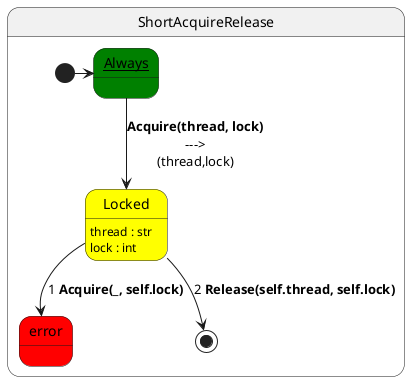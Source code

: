 @startuml
state ShortAcquireRelease{
  [*] -> __Always__
  state __Always__ #green
  state Locked #yellow : thread : str\nlock : int
  __Always__ --> Locked : **Acquire(thread, lock)**\n--->\n(thread,lock)
  state error #red
  Locked --> error : 1 **Acquire(_, self.lock)**
  Locked --> [*] : 2 **Release(self.thread, self.lock)**
}
@enduml